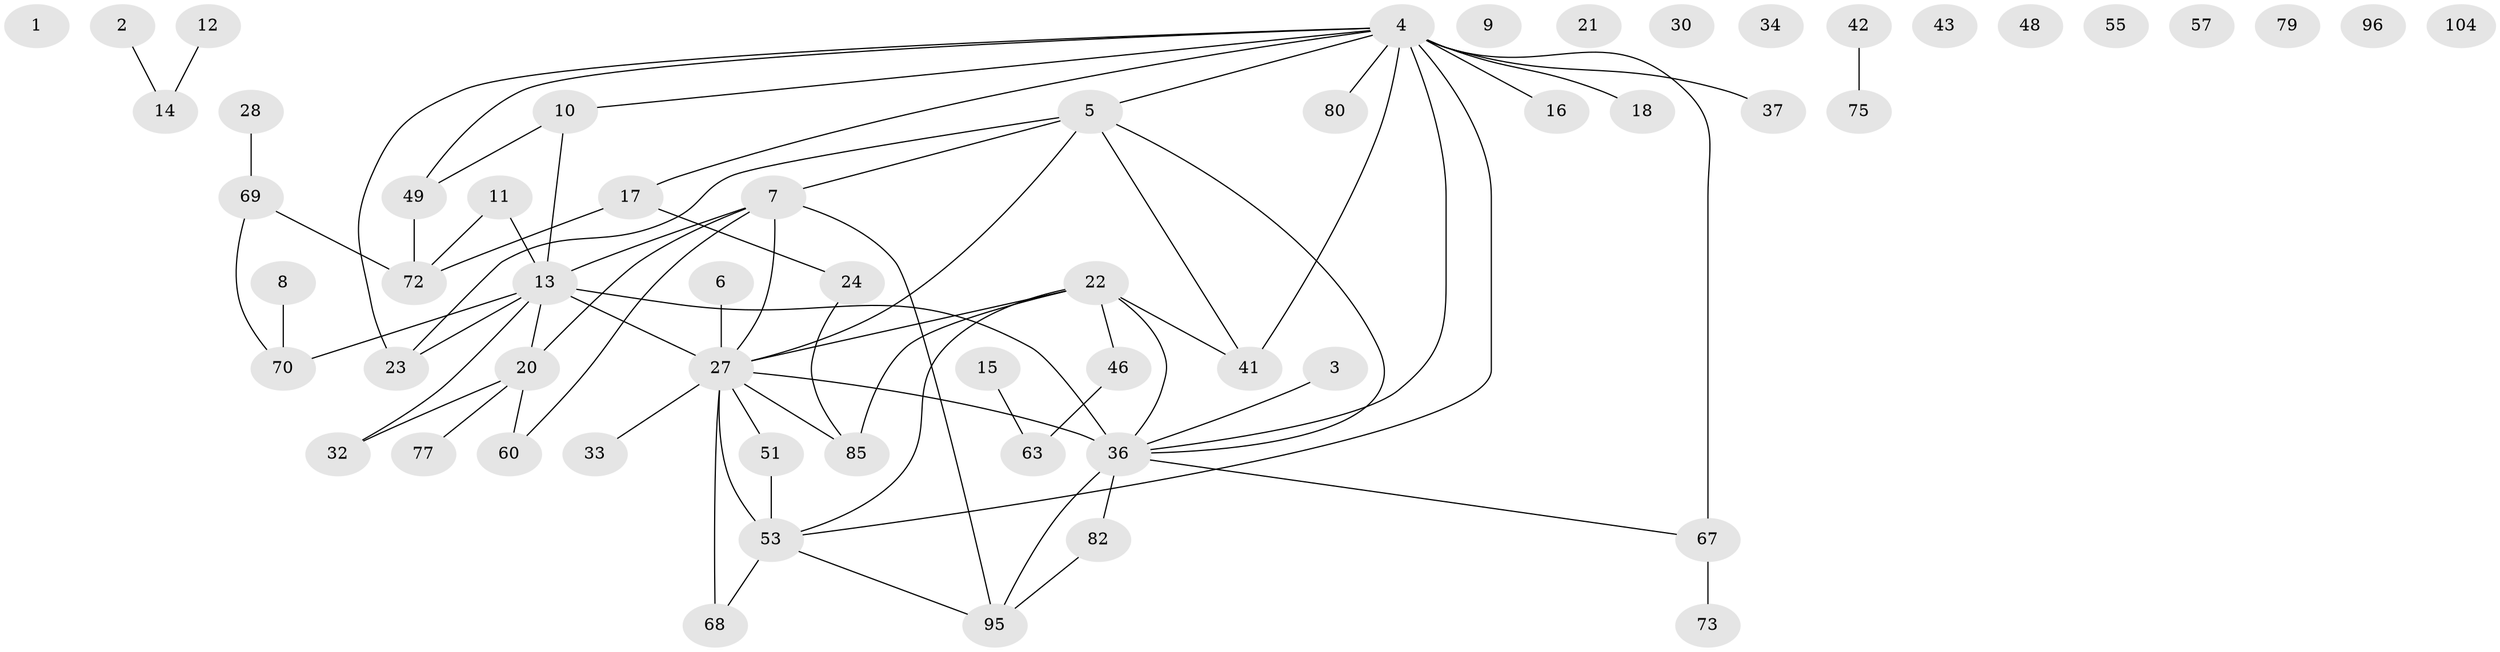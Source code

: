 // original degree distribution, {1: 0.2222222222222222, 2: 0.2564102564102564, 6: 0.02564102564102564, 3: 0.23931623931623933, 0: 0.08547008547008547, 5: 0.05982905982905983, 4: 0.10256410256410256, 7: 0.008547008547008548}
// Generated by graph-tools (version 1.1) at 2025/16/03/04/25 18:16:24]
// undirected, 58 vertices, 71 edges
graph export_dot {
graph [start="1"]
  node [color=gray90,style=filled];
  1 [super="+71"];
  2 [super="+61"];
  3 [super="+89"];
  4 [super="+116+19+58"];
  5 [super="+88+86"];
  6;
  7 [super="+45+35+39"];
  8;
  9;
  10;
  11;
  12 [super="+52"];
  13 [super="+66+31+26"];
  14;
  15;
  16;
  17 [super="+101"];
  18;
  20 [super="+83"];
  21;
  22 [super="+87+62"];
  23;
  24 [super="+25"];
  27 [super="+40+54+50+65"];
  28 [super="+64"];
  30;
  32;
  33;
  34;
  36 [super="+38+44+56"];
  37 [super="+47"];
  41;
  42;
  43 [super="+103"];
  46;
  48;
  49;
  51 [super="+92"];
  53 [super="+78"];
  55;
  57;
  60;
  63;
  67 [super="+109"];
  68;
  69;
  70;
  72 [super="+107+81"];
  73;
  75 [super="+76"];
  77;
  79;
  80;
  82;
  85 [super="+98"];
  95 [super="+100"];
  96;
  104;
  2 -- 14;
  3 -- 36;
  4 -- 23;
  4 -- 67 [weight=2];
  4 -- 41;
  4 -- 18;
  4 -- 5;
  4 -- 16;
  4 -- 80;
  4 -- 10;
  4 -- 49;
  4 -- 17;
  4 -- 36;
  4 -- 53;
  4 -- 37;
  5 -- 23;
  5 -- 27;
  5 -- 36;
  5 -- 7;
  5 -- 41;
  6 -- 27;
  7 -- 60;
  7 -- 95;
  7 -- 13;
  7 -- 27;
  7 -- 20;
  8 -- 70;
  10 -- 49;
  10 -- 13;
  11 -- 72;
  11 -- 13;
  12 -- 14;
  13 -- 32;
  13 -- 20;
  13 -- 36 [weight=4];
  13 -- 70;
  13 -- 27;
  13 -- 23;
  15 -- 63;
  17 -- 72;
  17 -- 24;
  20 -- 32;
  20 -- 77;
  20 -- 60;
  22 -- 41;
  22 -- 53;
  22 -- 36;
  22 -- 85;
  22 -- 27;
  22 -- 46;
  24 -- 85;
  27 -- 33;
  27 -- 53 [weight=2];
  27 -- 51;
  27 -- 36 [weight=2];
  27 -- 68;
  27 -- 85;
  28 -- 69;
  36 -- 67;
  36 -- 95;
  36 -- 82;
  42 -- 75;
  46 -- 63;
  49 -- 72;
  51 -- 53;
  53 -- 68;
  53 -- 95;
  67 -- 73;
  69 -- 70;
  69 -- 72;
  82 -- 95;
}
